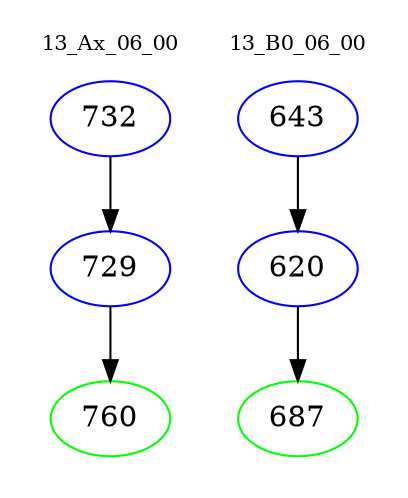 digraph{
subgraph cluster_0 {
color = white
label = "13_Ax_06_00";
fontsize=10;
T0_732 [label="732", color="blue"]
T0_732 -> T0_729 [color="black"]
T0_729 [label="729", color="blue"]
T0_729 -> T0_760 [color="black"]
T0_760 [label="760", color="green"]
}
subgraph cluster_1 {
color = white
label = "13_B0_06_00";
fontsize=10;
T1_643 [label="643", color="blue"]
T1_643 -> T1_620 [color="black"]
T1_620 [label="620", color="blue"]
T1_620 -> T1_687 [color="black"]
T1_687 [label="687", color="green"]
}
}
